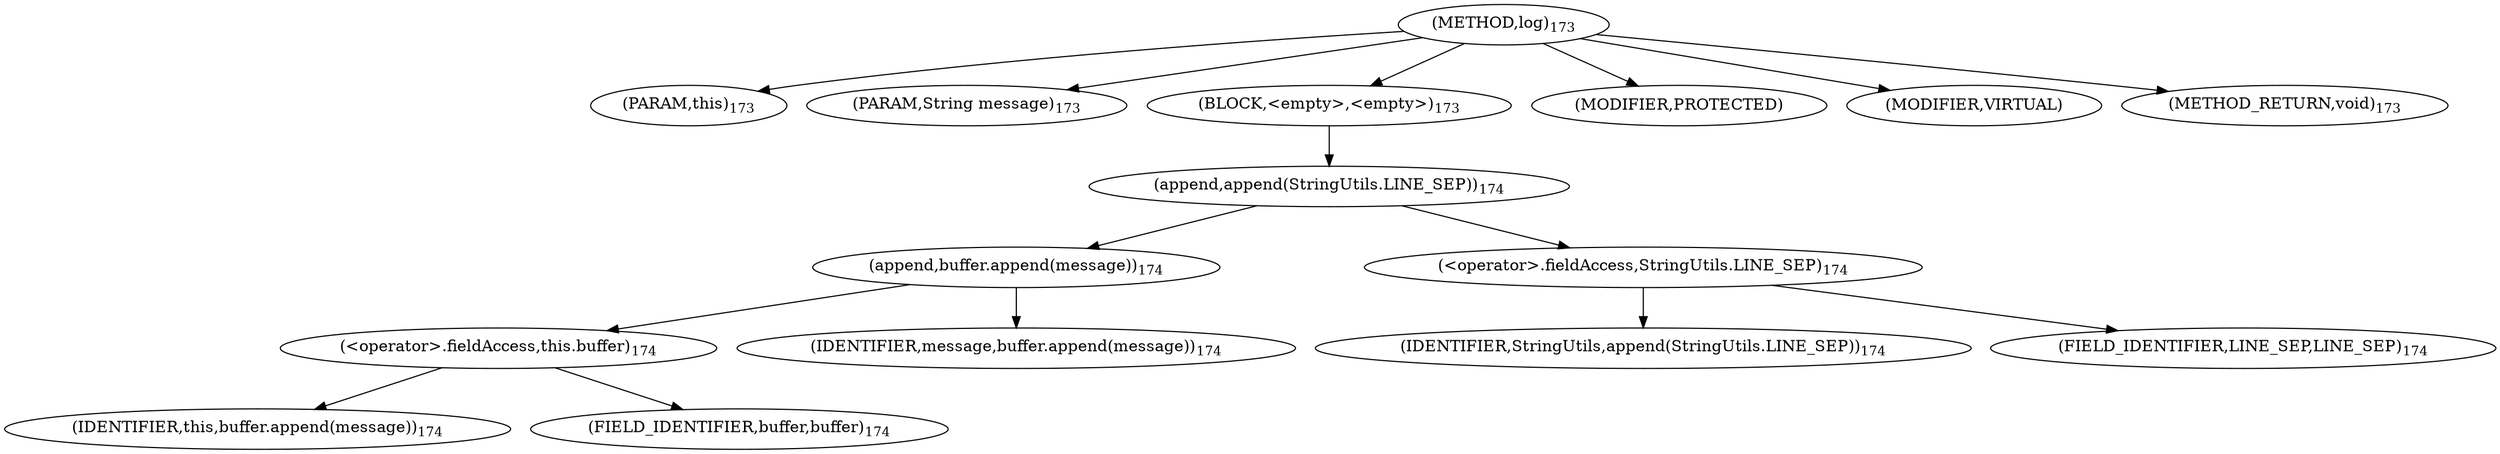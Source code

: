 digraph "log" {  
"206" [label = <(METHOD,log)<SUB>173</SUB>> ]
"207" [label = <(PARAM,this)<SUB>173</SUB>> ]
"208" [label = <(PARAM,String message)<SUB>173</SUB>> ]
"209" [label = <(BLOCK,&lt;empty&gt;,&lt;empty&gt;)<SUB>173</SUB>> ]
"210" [label = <(append,append(StringUtils.LINE_SEP))<SUB>174</SUB>> ]
"211" [label = <(append,buffer.append(message))<SUB>174</SUB>> ]
"212" [label = <(&lt;operator&gt;.fieldAccess,this.buffer)<SUB>174</SUB>> ]
"213" [label = <(IDENTIFIER,this,buffer.append(message))<SUB>174</SUB>> ]
"214" [label = <(FIELD_IDENTIFIER,buffer,buffer)<SUB>174</SUB>> ]
"215" [label = <(IDENTIFIER,message,buffer.append(message))<SUB>174</SUB>> ]
"216" [label = <(&lt;operator&gt;.fieldAccess,StringUtils.LINE_SEP)<SUB>174</SUB>> ]
"217" [label = <(IDENTIFIER,StringUtils,append(StringUtils.LINE_SEP))<SUB>174</SUB>> ]
"218" [label = <(FIELD_IDENTIFIER,LINE_SEP,LINE_SEP)<SUB>174</SUB>> ]
"219" [label = <(MODIFIER,PROTECTED)> ]
"220" [label = <(MODIFIER,VIRTUAL)> ]
"221" [label = <(METHOD_RETURN,void)<SUB>173</SUB>> ]
  "206" -> "207" 
  "206" -> "208" 
  "206" -> "209" 
  "206" -> "219" 
  "206" -> "220" 
  "206" -> "221" 
  "209" -> "210" 
  "210" -> "211" 
  "210" -> "216" 
  "211" -> "212" 
  "211" -> "215" 
  "212" -> "213" 
  "212" -> "214" 
  "216" -> "217" 
  "216" -> "218" 
}
